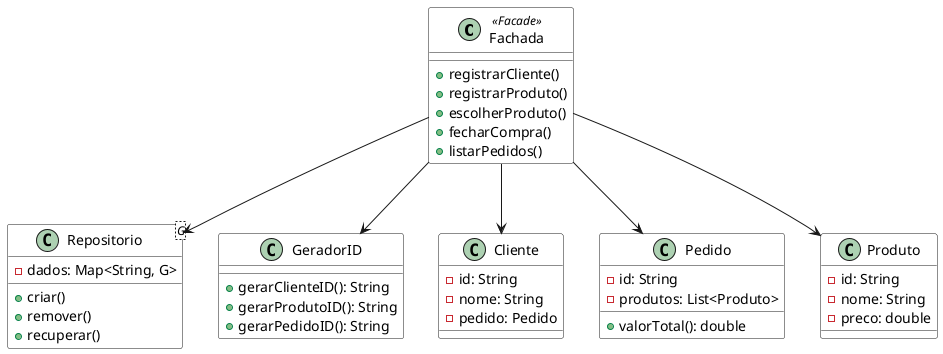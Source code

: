 @startuml
skinparam ClassBackgroundColor white

class Fachada <<Facade>> {
    + registrarCliente()
    + registrarProduto()
    + escolherProduto()
    + fecharCompra()
    + listarPedidos()
}

class Repositorio<G> {
    - dados: Map<String, G>
    + criar()
    + remover()
    + recuperar()
}

class GeradorID {
    + gerarClienteID(): String
    + gerarProdutoID(): String
    + gerarPedidoID(): String
}

class Cliente {
    - id: String
    - nome: String
    - pedido: Pedido
}

class Pedido {
    - id: String
    - produtos: List<Produto>
    + valorTotal(): double
}

class Produto {
    - id: String
    - nome: String
    - preco: double
}

Fachada --> Repositorio
Fachada --> GeradorID
Fachada --> Cliente
Fachada --> Pedido
Fachada --> Produto
@enduml